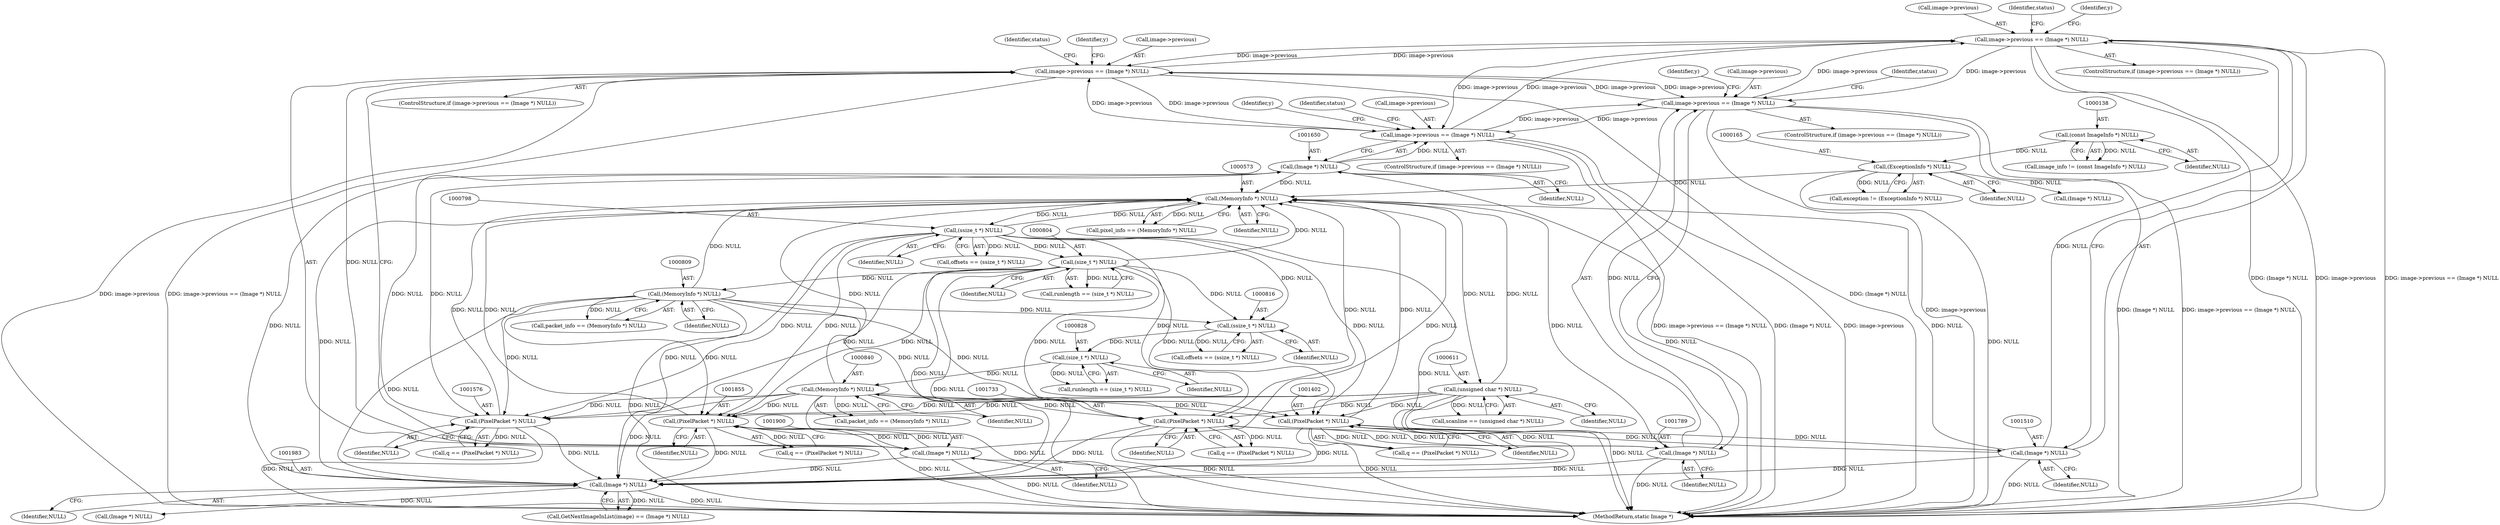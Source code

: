 digraph "0_ImageMagick_f6e9d0d9955e85bdd7540b251cd50d598dacc5e6_57@pointer" {
"1001505" [label="(Call,image->previous == (Image *) NULL)"];
"1001895" [label="(Call,image->previous == (Image *) NULL)"];
"1001784" [label="(Call,image->previous == (Image *) NULL)"];
"1001645" [label="(Call,image->previous == (Image *) NULL)"];
"1001505" [label="(Call,image->previous == (Image *) NULL)"];
"1001509" [label="(Call,(Image *) NULL)"];
"1001401" [label="(Call,(PixelPacket *) NULL)"];
"1000797" [label="(Call,(ssize_t *) NULL)"];
"1000572" [label="(Call,(MemoryInfo *) NULL)"];
"1001854" [label="(Call,(PixelPacket *) NULL)"];
"1001899" [label="(Call,(Image *) NULL)"];
"1000610" [label="(Call,(unsigned char *) NULL)"];
"1000839" [label="(Call,(MemoryInfo *) NULL)"];
"1000827" [label="(Call,(size_t *) NULL)"];
"1000815" [label="(Call,(ssize_t *) NULL)"];
"1000808" [label="(Call,(MemoryInfo *) NULL)"];
"1000803" [label="(Call,(size_t *) NULL)"];
"1001649" [label="(Call,(Image *) NULL)"];
"1001575" [label="(Call,(PixelPacket *) NULL)"];
"1001788" [label="(Call,(Image *) NULL)"];
"1001732" [label="(Call,(PixelPacket *) NULL)"];
"1001982" [label="(Call,(Image *) NULL)"];
"1000164" [label="(Call,(ExceptionInfo *) NULL)"];
"1000137" [label="(Call,(const ImageInfo *) NULL)"];
"1001982" [label="(Call,(Image *) NULL)"];
"1000810" [label="(Identifier,NULL)"];
"1001649" [label="(Call,(Image *) NULL)"];
"1000570" [label="(Call,pixel_info == (MemoryInfo *) NULL)"];
"1000839" [label="(Call,(MemoryInfo *) NULL)"];
"1001577" [label="(Identifier,NULL)"];
"1000572" [label="(Call,(MemoryInfo *) NULL)"];
"1000813" [label="(Call,offsets == (ssize_t *) NULL)"];
"1001790" [label="(Identifier,NULL)"];
"1001511" [label="(Identifier,NULL)"];
"1001984" [label="(Identifier,NULL)"];
"1001542" [label="(Identifier,y)"];
"1000610" [label="(Call,(unsigned char *) NULL)"];
"1001654" [label="(Identifier,status)"];
"1001504" [label="(ControlStructure,if (image->previous == (Image *) NULL))"];
"1001821" [label="(Identifier,y)"];
"1000166" [label="(Identifier,NULL)"];
"1000808" [label="(Call,(MemoryInfo *) NULL)"];
"1000825" [label="(Call,runlength == (size_t *) NULL)"];
"1000194" [label="(Call,(Image *) NULL)"];
"1000805" [label="(Identifier,NULL)"];
"1001895" [label="(Call,image->previous == (Image *) NULL)"];
"1000162" [label="(Call,exception != (ExceptionInfo *) NULL)"];
"1001899" [label="(Call,(Image *) NULL)"];
"1001644" [label="(ControlStructure,if (image->previous == (Image *) NULL))"];
"1001991" [label="(Call,(Image *) NULL)"];
"1000135" [label="(Call,image_info != (const ImageInfo *) NULL)"];
"1001403" [label="(Identifier,NULL)"];
"1000801" [label="(Call,runlength == (size_t *) NULL)"];
"1000608" [label="(Call,scanline == (unsigned char *) NULL)"];
"1001506" [label="(Call,image->previous)"];
"1000827" [label="(Call,(size_t *) NULL)"];
"1001901" [label="(Identifier,NULL)"];
"1000137" [label="(Call,(const ImageInfo *) NULL)"];
"1001509" [label="(Call,(Image *) NULL)"];
"1001646" [label="(Call,image->previous)"];
"1001401" [label="(Call,(PixelPacket *) NULL)"];
"1000612" [label="(Identifier,NULL)"];
"1001399" [label="(Call,q == (PixelPacket *) NULL)"];
"1001793" [label="(Identifier,status)"];
"1001852" [label="(Call,q == (PixelPacket *) NULL)"];
"1001783" [label="(ControlStructure,if (image->previous == (Image *) NULL))"];
"1000829" [label="(Identifier,NULL)"];
"1001514" [label="(Identifier,status)"];
"1001788" [label="(Call,(Image *) NULL)"];
"1001575" [label="(Call,(PixelPacket *) NULL)"];
"1000797" [label="(Call,(ssize_t *) NULL)"];
"1001896" [label="(Call,image->previous)"];
"1000164" [label="(Call,(ExceptionInfo *) NULL)"];
"1000837" [label="(Call,packet_info == (MemoryInfo *) NULL)"];
"1001979" [label="(Call,GetNextImageInList(image) == (Image *) NULL)"];
"1001573" [label="(Call,q == (PixelPacket *) NULL)"];
"1001699" [label="(Identifier,y)"];
"1001784" [label="(Call,image->previous == (Image *) NULL)"];
"1001505" [label="(Call,image->previous == (Image *) NULL)"];
"1001904" [label="(Identifier,status)"];
"1000815" [label="(Call,(ssize_t *) NULL)"];
"1000795" [label="(Call,offsets == (ssize_t *) NULL)"];
"1001730" [label="(Call,q == (PixelPacket *) NULL)"];
"1001856" [label="(Identifier,NULL)"];
"1000841" [label="(Identifier,NULL)"];
"1002024" [label="(MethodReturn,static Image *)"];
"1001651" [label="(Identifier,NULL)"];
"1001854" [label="(Call,(PixelPacket *) NULL)"];
"1000817" [label="(Identifier,NULL)"];
"1001732" [label="(Call,(PixelPacket *) NULL)"];
"1000803" [label="(Call,(size_t *) NULL)"];
"1001785" [label="(Call,image->previous)"];
"1001368" [label="(Identifier,y)"];
"1000806" [label="(Call,packet_info == (MemoryInfo *) NULL)"];
"1000574" [label="(Identifier,NULL)"];
"1000139" [label="(Identifier,NULL)"];
"1000799" [label="(Identifier,NULL)"];
"1001734" [label="(Identifier,NULL)"];
"1001645" [label="(Call,image->previous == (Image *) NULL)"];
"1001894" [label="(ControlStructure,if (image->previous == (Image *) NULL))"];
"1001505" -> "1001504"  [label="AST: "];
"1001505" -> "1001509"  [label="CFG: "];
"1001506" -> "1001505"  [label="AST: "];
"1001509" -> "1001505"  [label="AST: "];
"1001514" -> "1001505"  [label="CFG: "];
"1001368" -> "1001505"  [label="CFG: "];
"1001505" -> "1002024"  [label="DDG: (Image *) NULL"];
"1001505" -> "1002024"  [label="DDG: image->previous"];
"1001505" -> "1002024"  [label="DDG: image->previous == (Image *) NULL"];
"1001895" -> "1001505"  [label="DDG: image->previous"];
"1001784" -> "1001505"  [label="DDG: image->previous"];
"1001645" -> "1001505"  [label="DDG: image->previous"];
"1001509" -> "1001505"  [label="DDG: NULL"];
"1001505" -> "1001645"  [label="DDG: image->previous"];
"1001505" -> "1001784"  [label="DDG: image->previous"];
"1001505" -> "1001895"  [label="DDG: image->previous"];
"1001895" -> "1001894"  [label="AST: "];
"1001895" -> "1001899"  [label="CFG: "];
"1001896" -> "1001895"  [label="AST: "];
"1001899" -> "1001895"  [label="AST: "];
"1001904" -> "1001895"  [label="CFG: "];
"1001821" -> "1001895"  [label="CFG: "];
"1001895" -> "1002024"  [label="DDG: image->previous"];
"1001895" -> "1002024"  [label="DDG: image->previous == (Image *) NULL"];
"1001895" -> "1002024"  [label="DDG: (Image *) NULL"];
"1001895" -> "1001645"  [label="DDG: image->previous"];
"1001895" -> "1001784"  [label="DDG: image->previous"];
"1001784" -> "1001895"  [label="DDG: image->previous"];
"1001645" -> "1001895"  [label="DDG: image->previous"];
"1001899" -> "1001895"  [label="DDG: NULL"];
"1001784" -> "1001783"  [label="AST: "];
"1001784" -> "1001788"  [label="CFG: "];
"1001785" -> "1001784"  [label="AST: "];
"1001788" -> "1001784"  [label="AST: "];
"1001793" -> "1001784"  [label="CFG: "];
"1001699" -> "1001784"  [label="CFG: "];
"1001784" -> "1002024"  [label="DDG: image->previous"];
"1001784" -> "1002024"  [label="DDG: (Image *) NULL"];
"1001784" -> "1002024"  [label="DDG: image->previous == (Image *) NULL"];
"1001784" -> "1001645"  [label="DDG: image->previous"];
"1001645" -> "1001784"  [label="DDG: image->previous"];
"1001788" -> "1001784"  [label="DDG: NULL"];
"1001645" -> "1001644"  [label="AST: "];
"1001645" -> "1001649"  [label="CFG: "];
"1001646" -> "1001645"  [label="AST: "];
"1001649" -> "1001645"  [label="AST: "];
"1001654" -> "1001645"  [label="CFG: "];
"1001542" -> "1001645"  [label="CFG: "];
"1001645" -> "1002024"  [label="DDG: image->previous == (Image *) NULL"];
"1001645" -> "1002024"  [label="DDG: (Image *) NULL"];
"1001645" -> "1002024"  [label="DDG: image->previous"];
"1001649" -> "1001645"  [label="DDG: NULL"];
"1001509" -> "1001511"  [label="CFG: "];
"1001510" -> "1001509"  [label="AST: "];
"1001511" -> "1001509"  [label="AST: "];
"1001509" -> "1002024"  [label="DDG: NULL"];
"1001509" -> "1000572"  [label="DDG: NULL"];
"1001509" -> "1001401"  [label="DDG: NULL"];
"1001401" -> "1001509"  [label="DDG: NULL"];
"1001509" -> "1001982"  [label="DDG: NULL"];
"1001401" -> "1001399"  [label="AST: "];
"1001401" -> "1001403"  [label="CFG: "];
"1001402" -> "1001401"  [label="AST: "];
"1001403" -> "1001401"  [label="AST: "];
"1001399" -> "1001401"  [label="CFG: "];
"1001401" -> "1002024"  [label="DDG: NULL"];
"1001401" -> "1000572"  [label="DDG: NULL"];
"1001401" -> "1001399"  [label="DDG: NULL"];
"1000797" -> "1001401"  [label="DDG: NULL"];
"1000610" -> "1001401"  [label="DDG: NULL"];
"1000839" -> "1001401"  [label="DDG: NULL"];
"1000808" -> "1001401"  [label="DDG: NULL"];
"1000803" -> "1001401"  [label="DDG: NULL"];
"1001401" -> "1001982"  [label="DDG: NULL"];
"1000797" -> "1000795"  [label="AST: "];
"1000797" -> "1000799"  [label="CFG: "];
"1000798" -> "1000797"  [label="AST: "];
"1000799" -> "1000797"  [label="AST: "];
"1000795" -> "1000797"  [label="CFG: "];
"1000797" -> "1002024"  [label="DDG: NULL"];
"1000797" -> "1000572"  [label="DDG: NULL"];
"1000797" -> "1000795"  [label="DDG: NULL"];
"1000572" -> "1000797"  [label="DDG: NULL"];
"1000797" -> "1000803"  [label="DDG: NULL"];
"1000797" -> "1000815"  [label="DDG: NULL"];
"1000797" -> "1001575"  [label="DDG: NULL"];
"1000797" -> "1001732"  [label="DDG: NULL"];
"1000797" -> "1001854"  [label="DDG: NULL"];
"1000797" -> "1001982"  [label="DDG: NULL"];
"1000572" -> "1000570"  [label="AST: "];
"1000572" -> "1000574"  [label="CFG: "];
"1000573" -> "1000572"  [label="AST: "];
"1000574" -> "1000572"  [label="AST: "];
"1000570" -> "1000572"  [label="CFG: "];
"1000572" -> "1000570"  [label="DDG: NULL"];
"1001854" -> "1000572"  [label="DDG: NULL"];
"1001649" -> "1000572"  [label="DDG: NULL"];
"1001788" -> "1000572"  [label="DDG: NULL"];
"1001899" -> "1000572"  [label="DDG: NULL"];
"1001982" -> "1000572"  [label="DDG: NULL"];
"1000610" -> "1000572"  [label="DDG: NULL"];
"1000839" -> "1000572"  [label="DDG: NULL"];
"1000808" -> "1000572"  [label="DDG: NULL"];
"1000803" -> "1000572"  [label="DDG: NULL"];
"1000164" -> "1000572"  [label="DDG: NULL"];
"1001732" -> "1000572"  [label="DDG: NULL"];
"1001575" -> "1000572"  [label="DDG: NULL"];
"1000572" -> "1000610"  [label="DDG: NULL"];
"1001854" -> "1001852"  [label="AST: "];
"1001854" -> "1001856"  [label="CFG: "];
"1001855" -> "1001854"  [label="AST: "];
"1001856" -> "1001854"  [label="AST: "];
"1001852" -> "1001854"  [label="CFG: "];
"1001854" -> "1002024"  [label="DDG: NULL"];
"1001854" -> "1001852"  [label="DDG: NULL"];
"1001899" -> "1001854"  [label="DDG: NULL"];
"1000610" -> "1001854"  [label="DDG: NULL"];
"1000839" -> "1001854"  [label="DDG: NULL"];
"1000808" -> "1001854"  [label="DDG: NULL"];
"1000803" -> "1001854"  [label="DDG: NULL"];
"1001854" -> "1001899"  [label="DDG: NULL"];
"1001854" -> "1001982"  [label="DDG: NULL"];
"1001899" -> "1001901"  [label="CFG: "];
"1001900" -> "1001899"  [label="AST: "];
"1001901" -> "1001899"  [label="AST: "];
"1001899" -> "1002024"  [label="DDG: NULL"];
"1001899" -> "1001982"  [label="DDG: NULL"];
"1000610" -> "1000608"  [label="AST: "];
"1000610" -> "1000612"  [label="CFG: "];
"1000611" -> "1000610"  [label="AST: "];
"1000612" -> "1000610"  [label="AST: "];
"1000608" -> "1000610"  [label="CFG: "];
"1000610" -> "1002024"  [label="DDG: NULL"];
"1000610" -> "1000608"  [label="DDG: NULL"];
"1000610" -> "1001575"  [label="DDG: NULL"];
"1000610" -> "1001732"  [label="DDG: NULL"];
"1000610" -> "1001982"  [label="DDG: NULL"];
"1000839" -> "1000837"  [label="AST: "];
"1000839" -> "1000841"  [label="CFG: "];
"1000840" -> "1000839"  [label="AST: "];
"1000841" -> "1000839"  [label="AST: "];
"1000837" -> "1000839"  [label="CFG: "];
"1000839" -> "1002024"  [label="DDG: NULL"];
"1000839" -> "1000837"  [label="DDG: NULL"];
"1000827" -> "1000839"  [label="DDG: NULL"];
"1000839" -> "1001575"  [label="DDG: NULL"];
"1000839" -> "1001732"  [label="DDG: NULL"];
"1000839" -> "1001982"  [label="DDG: NULL"];
"1000827" -> "1000825"  [label="AST: "];
"1000827" -> "1000829"  [label="CFG: "];
"1000828" -> "1000827"  [label="AST: "];
"1000829" -> "1000827"  [label="AST: "];
"1000825" -> "1000827"  [label="CFG: "];
"1000827" -> "1000825"  [label="DDG: NULL"];
"1000815" -> "1000827"  [label="DDG: NULL"];
"1000815" -> "1000813"  [label="AST: "];
"1000815" -> "1000817"  [label="CFG: "];
"1000816" -> "1000815"  [label="AST: "];
"1000817" -> "1000815"  [label="AST: "];
"1000813" -> "1000815"  [label="CFG: "];
"1000815" -> "1000813"  [label="DDG: NULL"];
"1000808" -> "1000815"  [label="DDG: NULL"];
"1000803" -> "1000815"  [label="DDG: NULL"];
"1000808" -> "1000806"  [label="AST: "];
"1000808" -> "1000810"  [label="CFG: "];
"1000809" -> "1000808"  [label="AST: "];
"1000810" -> "1000808"  [label="AST: "];
"1000806" -> "1000808"  [label="CFG: "];
"1000808" -> "1002024"  [label="DDG: NULL"];
"1000808" -> "1000806"  [label="DDG: NULL"];
"1000803" -> "1000808"  [label="DDG: NULL"];
"1000808" -> "1001575"  [label="DDG: NULL"];
"1000808" -> "1001732"  [label="DDG: NULL"];
"1000808" -> "1001982"  [label="DDG: NULL"];
"1000803" -> "1000801"  [label="AST: "];
"1000803" -> "1000805"  [label="CFG: "];
"1000804" -> "1000803"  [label="AST: "];
"1000805" -> "1000803"  [label="AST: "];
"1000801" -> "1000803"  [label="CFG: "];
"1000803" -> "1002024"  [label="DDG: NULL"];
"1000803" -> "1000801"  [label="DDG: NULL"];
"1000803" -> "1001575"  [label="DDG: NULL"];
"1000803" -> "1001732"  [label="DDG: NULL"];
"1000803" -> "1001982"  [label="DDG: NULL"];
"1001649" -> "1001651"  [label="CFG: "];
"1001650" -> "1001649"  [label="AST: "];
"1001651" -> "1001649"  [label="AST: "];
"1001649" -> "1002024"  [label="DDG: NULL"];
"1001649" -> "1001575"  [label="DDG: NULL"];
"1001575" -> "1001649"  [label="DDG: NULL"];
"1001649" -> "1001982"  [label="DDG: NULL"];
"1001575" -> "1001573"  [label="AST: "];
"1001575" -> "1001577"  [label="CFG: "];
"1001576" -> "1001575"  [label="AST: "];
"1001577" -> "1001575"  [label="AST: "];
"1001573" -> "1001575"  [label="CFG: "];
"1001575" -> "1002024"  [label="DDG: NULL"];
"1001575" -> "1001573"  [label="DDG: NULL"];
"1001575" -> "1001982"  [label="DDG: NULL"];
"1001788" -> "1001790"  [label="CFG: "];
"1001789" -> "1001788"  [label="AST: "];
"1001790" -> "1001788"  [label="AST: "];
"1001788" -> "1002024"  [label="DDG: NULL"];
"1001788" -> "1001732"  [label="DDG: NULL"];
"1001732" -> "1001788"  [label="DDG: NULL"];
"1001788" -> "1001982"  [label="DDG: NULL"];
"1001732" -> "1001730"  [label="AST: "];
"1001732" -> "1001734"  [label="CFG: "];
"1001733" -> "1001732"  [label="AST: "];
"1001734" -> "1001732"  [label="AST: "];
"1001730" -> "1001732"  [label="CFG: "];
"1001732" -> "1002024"  [label="DDG: NULL"];
"1001732" -> "1001730"  [label="DDG: NULL"];
"1001732" -> "1001982"  [label="DDG: NULL"];
"1001982" -> "1001979"  [label="AST: "];
"1001982" -> "1001984"  [label="CFG: "];
"1001983" -> "1001982"  [label="AST: "];
"1001984" -> "1001982"  [label="AST: "];
"1001979" -> "1001982"  [label="CFG: "];
"1001982" -> "1002024"  [label="DDG: NULL"];
"1001982" -> "1001979"  [label="DDG: NULL"];
"1001982" -> "1001991"  [label="DDG: NULL"];
"1000164" -> "1000162"  [label="AST: "];
"1000164" -> "1000166"  [label="CFG: "];
"1000165" -> "1000164"  [label="AST: "];
"1000166" -> "1000164"  [label="AST: "];
"1000162" -> "1000164"  [label="CFG: "];
"1000164" -> "1002024"  [label="DDG: NULL"];
"1000164" -> "1000162"  [label="DDG: NULL"];
"1000137" -> "1000164"  [label="DDG: NULL"];
"1000164" -> "1000194"  [label="DDG: NULL"];
"1000137" -> "1000135"  [label="AST: "];
"1000137" -> "1000139"  [label="CFG: "];
"1000138" -> "1000137"  [label="AST: "];
"1000139" -> "1000137"  [label="AST: "];
"1000135" -> "1000137"  [label="CFG: "];
"1000137" -> "1000135"  [label="DDG: NULL"];
}
